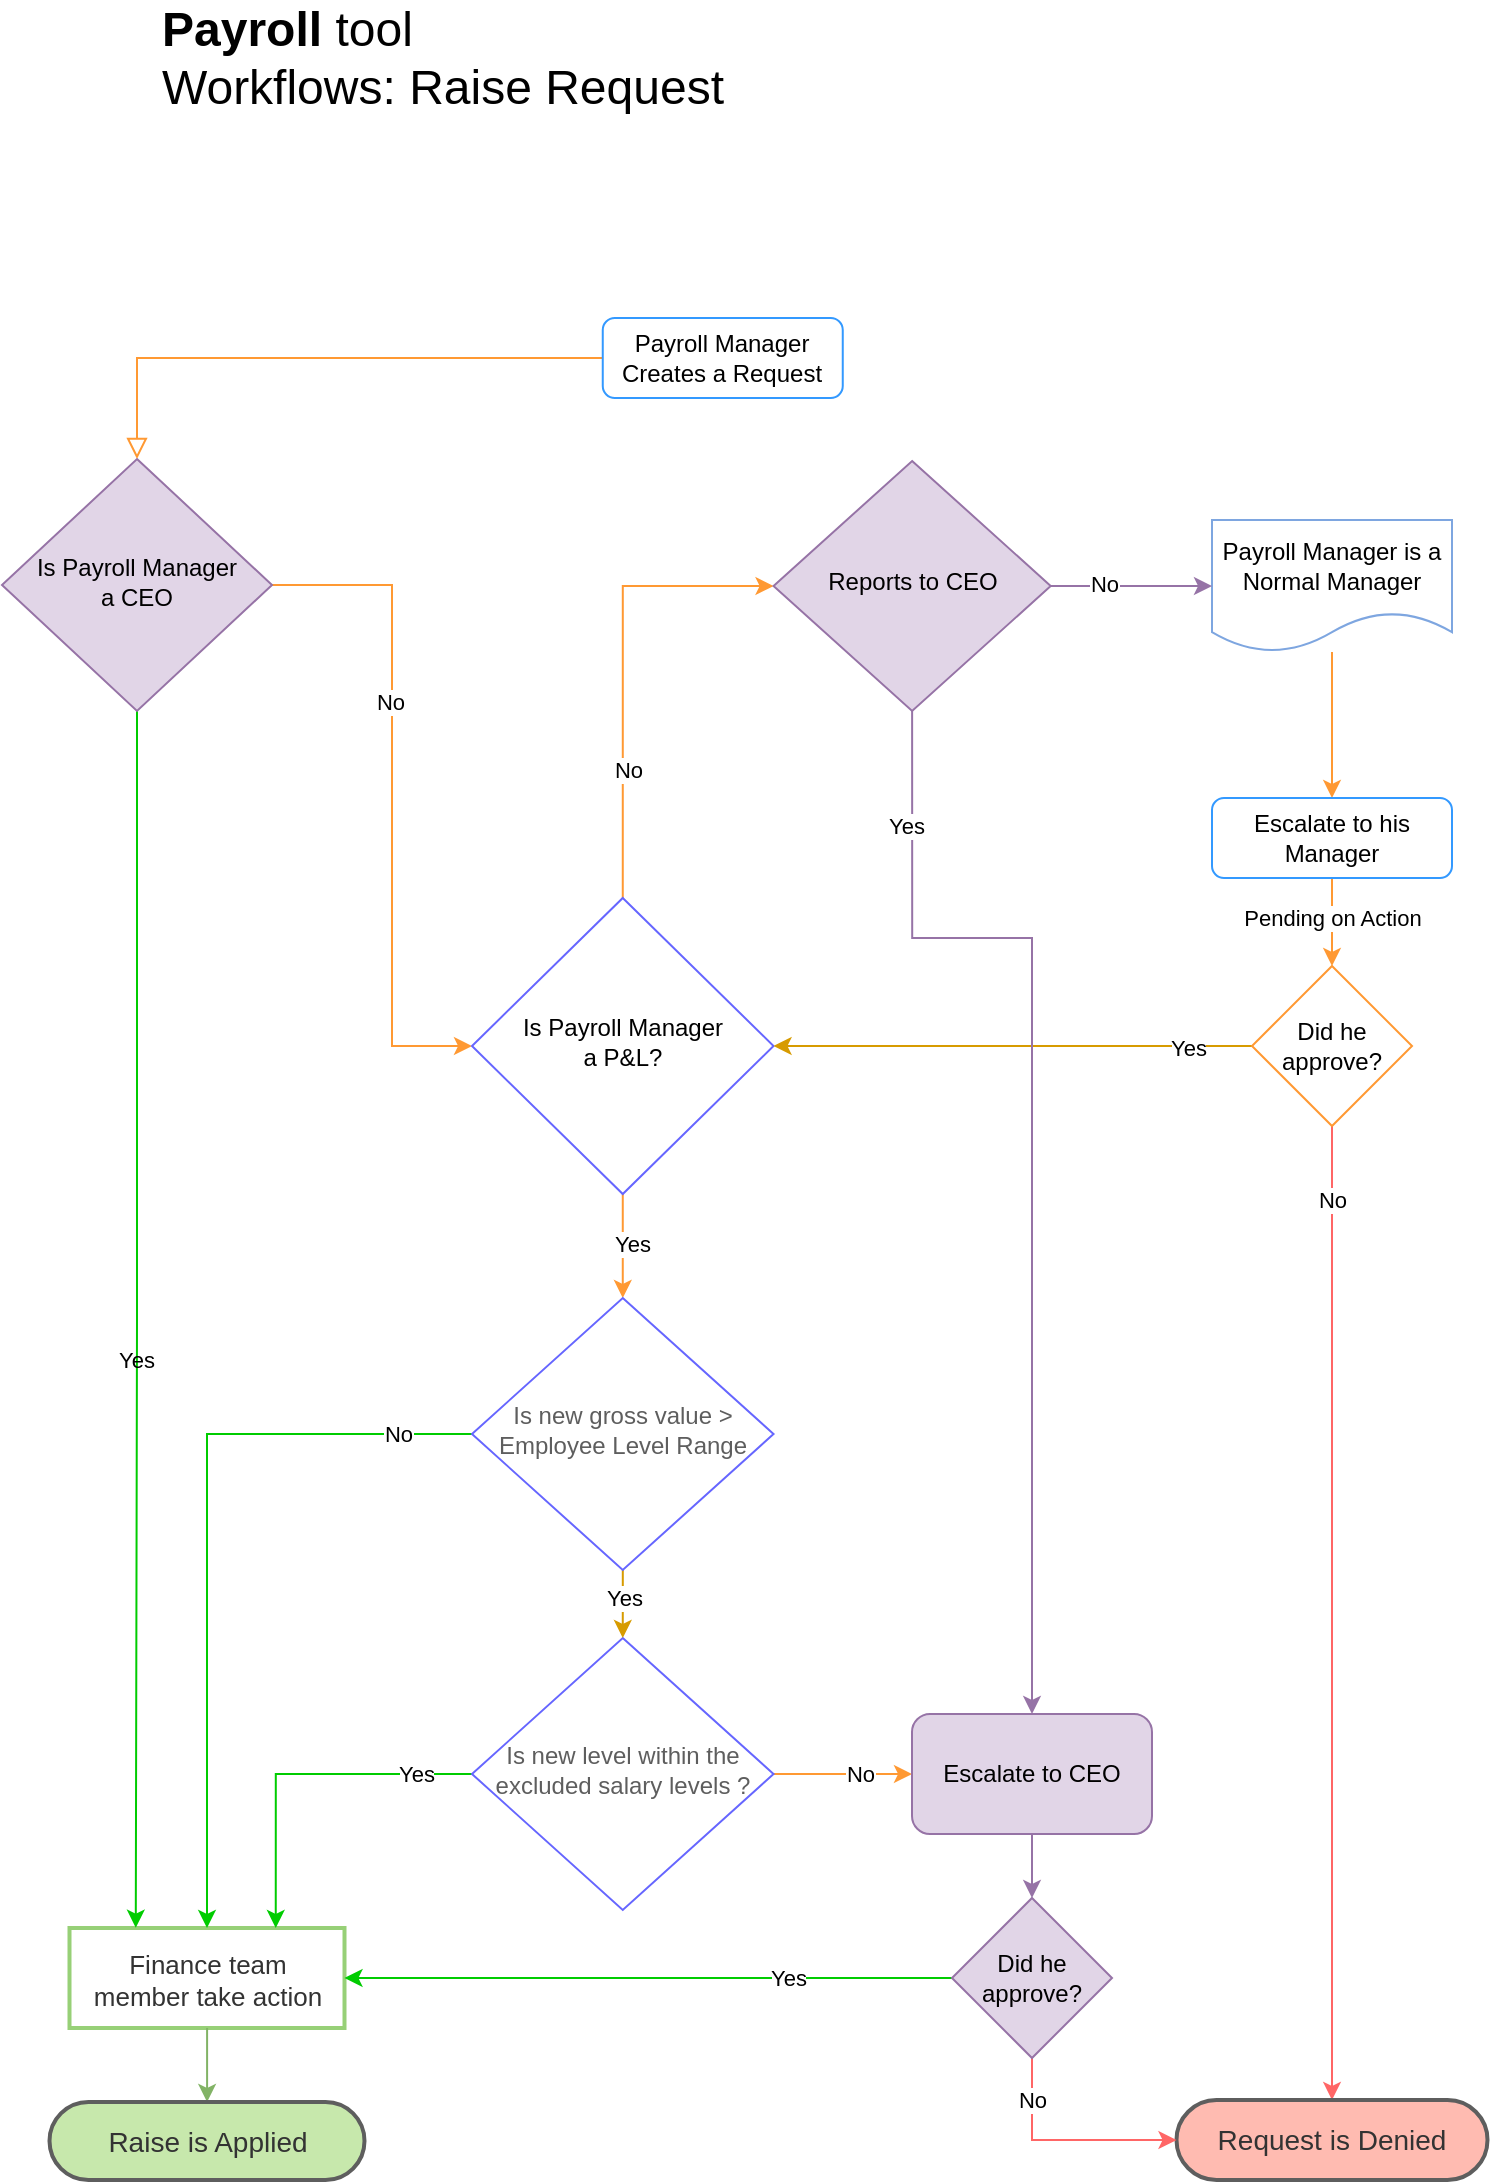 <mxfile version="14.1.8" type="device"><diagram id="C5RBs43oDa-KdzZeNtuy" name="Page-1"><mxGraphModel dx="1240" dy="540" grid="1" gridSize="10" guides="1" tooltips="1" connect="1" arrows="1" fold="1" page="1" pageScale="1" pageWidth="827" pageHeight="1169" background="none" math="0" shadow="0"><root><mxCell id="WIyWlLk6GJQsqaUBKTNV-0"/><mxCell id="WIyWlLk6GJQsqaUBKTNV-1" parent="WIyWlLk6GJQsqaUBKTNV-0"/><UserObject label="&lt;font style=&quot;font-size: 13px&quot;&gt;Finance team member take action&lt;/font&gt;" lucidchartObjectId="KdWalsSdiw4K" id="Q8JQTxx8B9CcguM59kPZ-0"><mxCell style="html=1;overflow=block;blockSpacing=1;whiteSpace=wrap;;whiteSpace=wrap;fontSize=14;fontColor=#333333;spacing=9;strokeColor=#97D077;strokeOpacity=100;rounded=1;absoluteArcSize=1;arcSize=0;strokeWidth=2;" parent="WIyWlLk6GJQsqaUBKTNV-1" vertex="1"><mxGeometry x="63.75" y="1015" width="137.5" height="50" as="geometry"/></mxCell></UserObject><mxCell id="WIyWlLk6GJQsqaUBKTNV-2" value="" style="rounded=0;html=1;jettySize=auto;orthogonalLoop=1;fontSize=11;endArrow=block;endFill=0;endSize=8;strokeWidth=1;shadow=0;labelBackgroundColor=none;edgeStyle=orthogonalEdgeStyle;entryX=0.5;entryY=0;entryDx=0;entryDy=0;strokeColor=#FF9933;" parent="WIyWlLk6GJQsqaUBKTNV-1" source="WIyWlLk6GJQsqaUBKTNV-3" target="WIyWlLk6GJQsqaUBKTNV-6" edge="1"><mxGeometry relative="1" as="geometry"/></mxCell><mxCell id="WIyWlLk6GJQsqaUBKTNV-3" value="Payroll Manager Creates a Request" style="rounded=1;whiteSpace=wrap;html=1;fontSize=12;glass=0;strokeWidth=1;shadow=0;strokeColor=#3399FF;" parent="WIyWlLk6GJQsqaUBKTNV-1" vertex="1"><mxGeometry x="330.38" y="210" width="120" height="40" as="geometry"/></mxCell><mxCell id="WIyWlLk6GJQsqaUBKTNV-4" value="Yes" style="rounded=0;html=1;jettySize=auto;orthogonalLoop=1;fontSize=11;endArrow=classic;endFill=1;strokeWidth=1;shadow=0;labelBackgroundColor=none;edgeStyle=orthogonalEdgeStyle;strokeColor=#00CC00;entryX=0.241;entryY=-0.003;entryDx=0;entryDy=0;entryPerimeter=0;" parent="WIyWlLk6GJQsqaUBKTNV-1" source="WIyWlLk6GJQsqaUBKTNV-6" target="Q8JQTxx8B9CcguM59kPZ-0" edge="1"><mxGeometry y="20" relative="1" as="geometry"><mxPoint as="offset"/><mxPoint x="92" y="990" as="targetPoint"/></mxGeometry></mxCell><mxCell id="Q8JQTxx8B9CcguM59kPZ-4" value="" style="edgeStyle=orthogonalEdgeStyle;rounded=0;orthogonalLoop=1;jettySize=auto;html=1;entryX=0;entryY=0.5;entryDx=0;entryDy=0;strokeColor=#FF9933;" parent="WIyWlLk6GJQsqaUBKTNV-1" source="WIyWlLk6GJQsqaUBKTNV-6" target="Q8JQTxx8B9CcguM59kPZ-3" edge="1"><mxGeometry relative="1" as="geometry"><Array as="points"><mxPoint x="225" y="344"/><mxPoint x="225" y="574"/></Array></mxGeometry></mxCell><mxCell id="Q8JQTxx8B9CcguM59kPZ-5" value="No" style="edgeLabel;html=1;align=center;verticalAlign=middle;resizable=0;points=[];" parent="Q8JQTxx8B9CcguM59kPZ-4" vertex="1" connectable="0"><mxGeometry x="-0.282" y="-1" relative="1" as="geometry"><mxPoint as="offset"/></mxGeometry></mxCell><mxCell id="WIyWlLk6GJQsqaUBKTNV-6" value="Is Payroll Manager &lt;br&gt;a CEO" style="rhombus;whiteSpace=wrap;html=1;shadow=0;fontFamily=Helvetica;fontSize=12;align=center;strokeWidth=1;spacing=6;spacingTop=-4;strokeColor=#9673a6;fillColor=#e1d5e7;" parent="WIyWlLk6GJQsqaUBKTNV-1" vertex="1"><mxGeometry x="30" y="280.5" width="135" height="126" as="geometry"/></mxCell><mxCell id="Q8JQTxx8B9CcguM59kPZ-2" value="" style="edgeStyle=orthogonalEdgeStyle;rounded=0;orthogonalLoop=1;jettySize=auto;html=1;fillColor=#d5e8d4;strokeColor=#82b366;" parent="WIyWlLk6GJQsqaUBKTNV-1" source="Q8JQTxx8B9CcguM59kPZ-0" target="Q8JQTxx8B9CcguM59kPZ-1" edge="1"><mxGeometry relative="1" as="geometry"/></mxCell><UserObject label="Raise is Applied" lucidchartObjectId="rJVaWQaTZlaL" id="Q8JQTxx8B9CcguM59kPZ-1"><mxCell style="html=1;overflow=block;blockSpacing=1;whiteSpace=wrap;rounded=1;arcSize=50;whiteSpace=wrap;fontSize=14;fontColor=#333333;spacing=4;strokeColor=#5e5e5e;strokeOpacity=100;fillOpacity=100;fillColor=#c7e8ac;strokeWidth=2;" parent="WIyWlLk6GJQsqaUBKTNV-1" vertex="1"><mxGeometry x="53.75" y="1102" width="157.5" height="39" as="geometry"/></mxCell></UserObject><mxCell id="Q8JQTxx8B9CcguM59kPZ-10" style="edgeStyle=orthogonalEdgeStyle;rounded=0;orthogonalLoop=1;jettySize=auto;html=1;entryX=0.5;entryY=0;entryDx=0;entryDy=0;strokeColor=#FF9933;" parent="WIyWlLk6GJQsqaUBKTNV-1" source="Q8JQTxx8B9CcguM59kPZ-3" target="ni9BzWUguYTfG-P5pSfv-0" edge="1"><mxGeometry relative="1" as="geometry"><mxPoint x="390.375" y="800" as="targetPoint"/></mxGeometry></mxCell><mxCell id="Q8JQTxx8B9CcguM59kPZ-11" value="Yes" style="edgeLabel;html=1;align=center;verticalAlign=middle;resizable=0;points=[];" parent="Q8JQTxx8B9CcguM59kPZ-10" vertex="1" connectable="0"><mxGeometry x="-0.062" y="2" relative="1" as="geometry"><mxPoint x="2" as="offset"/></mxGeometry></mxCell><mxCell id="Q8JQTxx8B9CcguM59kPZ-14" style="edgeStyle=orthogonalEdgeStyle;rounded=0;orthogonalLoop=1;jettySize=auto;html=1;exitX=0.5;exitY=0;exitDx=0;exitDy=0;strokeColor=#FF9933;entryX=0;entryY=0.5;entryDx=0;entryDy=0;" parent="WIyWlLk6GJQsqaUBKTNV-1" source="Q8JQTxx8B9CcguM59kPZ-3" target="7ogCFGKpF1llVzZn0ziL-0" edge="1"><mxGeometry relative="1" as="geometry"><mxPoint x="385" y="520" as="sourcePoint"/><Array as="points"><mxPoint x="390" y="344"/><mxPoint x="495" y="344"/></Array></mxGeometry></mxCell><mxCell id="Q8JQTxx8B9CcguM59kPZ-28" value="No" style="edgeLabel;html=1;align=center;verticalAlign=middle;resizable=0;points=[];" parent="Q8JQTxx8B9CcguM59kPZ-14" vertex="1" connectable="0"><mxGeometry x="-0.443" y="-2" relative="1" as="geometry"><mxPoint as="offset"/></mxGeometry></mxCell><mxCell id="Q8JQTxx8B9CcguM59kPZ-3" value="Is Payroll Manager &lt;br&gt;a P&amp;amp;L?" style="rhombus;whiteSpace=wrap;html=1;shadow=0;fontFamily=Helvetica;fontSize=12;align=center;strokeWidth=1;spacing=6;spacingTop=-4;strokeColor=#6666FF;" parent="WIyWlLk6GJQsqaUBKTNV-1" vertex="1"><mxGeometry x="265" y="500" width="150.77" height="148" as="geometry"/></mxCell><mxCell id="Q8JQTxx8B9CcguM59kPZ-16" style="edgeStyle=orthogonalEdgeStyle;rounded=0;orthogonalLoop=1;jettySize=auto;html=1;entryX=0.5;entryY=0;entryDx=0;entryDy=0;strokeColor=#FF9933;" parent="WIyWlLk6GJQsqaUBKTNV-1" source="Q8JQTxx8B9CcguM59kPZ-13" target="Q8JQTxx8B9CcguM59kPZ-15" edge="1"><mxGeometry relative="1" as="geometry"/></mxCell><mxCell id="Q8JQTxx8B9CcguM59kPZ-13" value="Payroll Manager is a Normal Manager" style="shape=document;whiteSpace=wrap;html=1;boundedLbl=1;strokeColor=#7EA6E0;" parent="WIyWlLk6GJQsqaUBKTNV-1" vertex="1"><mxGeometry x="635" y="311" width="120" height="66" as="geometry"/></mxCell><mxCell id="Q8JQTxx8B9CcguM59kPZ-18" style="edgeStyle=orthogonalEdgeStyle;rounded=0;orthogonalLoop=1;jettySize=auto;html=1;entryX=0.5;entryY=0;entryDx=0;entryDy=0;strokeColor=#FF9933;" parent="WIyWlLk6GJQsqaUBKTNV-1" source="Q8JQTxx8B9CcguM59kPZ-15" target="Q8JQTxx8B9CcguM59kPZ-17" edge="1"><mxGeometry relative="1" as="geometry"/></mxCell><mxCell id="Q8JQTxx8B9CcguM59kPZ-19" value="Pending on Action" style="edgeLabel;html=1;align=center;verticalAlign=middle;resizable=0;points=[];" parent="Q8JQTxx8B9CcguM59kPZ-18" vertex="1" connectable="0"><mxGeometry x="0.823" y="2" relative="1" as="geometry"><mxPoint x="-2" y="-20" as="offset"/></mxGeometry></mxCell><mxCell id="Q8JQTxx8B9CcguM59kPZ-15" value="Escalate to his Manager" style="rounded=1;whiteSpace=wrap;html=1;fontSize=12;glass=0;strokeWidth=1;shadow=0;strokeColor=#3399FF;" parent="WIyWlLk6GJQsqaUBKTNV-1" vertex="1"><mxGeometry x="635" y="450" width="120" height="40" as="geometry"/></mxCell><mxCell id="Q8JQTxx8B9CcguM59kPZ-21" style="edgeStyle=orthogonalEdgeStyle;rounded=0;orthogonalLoop=1;jettySize=auto;html=1;entryX=0.5;entryY=0;entryDx=0;entryDy=0;strokeColor=#FF6666;" parent="WIyWlLk6GJQsqaUBKTNV-1" source="Q8JQTxx8B9CcguM59kPZ-17" target="Q8JQTxx8B9CcguM59kPZ-20" edge="1"><mxGeometry relative="1" as="geometry"/></mxCell><mxCell id="Q8JQTxx8B9CcguM59kPZ-22" value="No" style="edgeLabel;html=1;align=center;verticalAlign=middle;resizable=0;points=[];" parent="Q8JQTxx8B9CcguM59kPZ-21" vertex="1" connectable="0"><mxGeometry x="-0.849" relative="1" as="geometry"><mxPoint as="offset"/></mxGeometry></mxCell><mxCell id="7ogCFGKpF1llVzZn0ziL-8" style="edgeStyle=orthogonalEdgeStyle;rounded=0;orthogonalLoop=1;jettySize=auto;html=1;exitX=0;exitY=0.5;exitDx=0;exitDy=0;entryX=1;entryY=0.5;entryDx=0;entryDy=0;strokeColor=#d79b00;fillColor=#ffe6cc;" parent="WIyWlLk6GJQsqaUBKTNV-1" source="Q8JQTxx8B9CcguM59kPZ-17" target="Q8JQTxx8B9CcguM59kPZ-3" edge="1"><mxGeometry relative="1" as="geometry"/></mxCell><mxCell id="7ogCFGKpF1llVzZn0ziL-9" value="Yes" style="edgeLabel;html=1;align=center;verticalAlign=middle;resizable=0;points=[];" parent="7ogCFGKpF1llVzZn0ziL-8" vertex="1" connectable="0"><mxGeometry x="-0.73" y="1" relative="1" as="geometry"><mxPoint as="offset"/></mxGeometry></mxCell><mxCell id="Q8JQTxx8B9CcguM59kPZ-17" value="Did he approve?" style="rhombus;whiteSpace=wrap;html=1;strokeColor=#FF9933;" parent="WIyWlLk6GJQsqaUBKTNV-1" vertex="1"><mxGeometry x="655" y="534" width="80" height="80" as="geometry"/></mxCell><UserObject label="Request is Denied" lucidchartObjectId="mKVaoxjv1l-B" id="Q8JQTxx8B9CcguM59kPZ-20"><mxCell style="html=1;overflow=block;blockSpacing=1;whiteSpace=wrap;rounded=1;arcSize=50;whiteSpace=wrap;fontSize=14;fontColor=#333333;spacing=4;strokeColor=#5e5e5e;strokeOpacity=100;fillOpacity=100;fillColor=#ffbbb1;strokeWidth=2;" parent="WIyWlLk6GJQsqaUBKTNV-1" vertex="1"><mxGeometry x="617.25" y="1101" width="155.5" height="40" as="geometry"/></mxCell></UserObject><mxCell id="Q8JQTxx8B9CcguM59kPZ-32" style="edgeStyle=orthogonalEdgeStyle;rounded=0;orthogonalLoop=1;jettySize=auto;html=1;strokeColor=#00CC00;entryX=0.75;entryY=0;entryDx=0;entryDy=0;" parent="WIyWlLk6GJQsqaUBKTNV-1" source="Q8JQTxx8B9CcguM59kPZ-29" target="Q8JQTxx8B9CcguM59kPZ-0" edge="1"><mxGeometry relative="1" as="geometry"><mxPoint x="160" y="1000" as="targetPoint"/></mxGeometry></mxCell><mxCell id="Q8JQTxx8B9CcguM59kPZ-37" value="Yes" style="edgeLabel;html=1;align=center;verticalAlign=middle;resizable=0;points=[];" parent="Q8JQTxx8B9CcguM59kPZ-32" vertex="1" connectable="0"><mxGeometry x="-0.68" relative="1" as="geometry"><mxPoint as="offset"/></mxGeometry></mxCell><mxCell id="Q8JQTxx8B9CcguM59kPZ-38" style="edgeStyle=orthogonalEdgeStyle;rounded=0;orthogonalLoop=1;jettySize=auto;html=1;entryX=0;entryY=0.5;entryDx=0;entryDy=0;strokeColor=#FF9933;" parent="WIyWlLk6GJQsqaUBKTNV-1" source="Q8JQTxx8B9CcguM59kPZ-29" target="Q8JQTxx8B9CcguM59kPZ-36" edge="1"><mxGeometry relative="1" as="geometry"/></mxCell><mxCell id="Q8JQTxx8B9CcguM59kPZ-39" value="No" style="edgeLabel;html=1;align=center;verticalAlign=middle;resizable=0;points=[];" parent="Q8JQTxx8B9CcguM59kPZ-38" vertex="1" connectable="0"><mxGeometry x="0.247" y="-5" relative="1" as="geometry"><mxPoint y="-5" as="offset"/></mxGeometry></mxCell><mxCell id="Q8JQTxx8B9CcguM59kPZ-29" value="&lt;span data-lucid-type=&quot;application/vnd.lucid.text&quot; data-lucid-content=&quot;{&amp;#34;t&amp;#34;:&amp;#34;Is it within the excluded salary levels ?&amp;#34;,&amp;#34;m&amp;#34;:[{&amp;#34;s&amp;#34;:0,&amp;#34;n&amp;#34;:&amp;#34;c&amp;#34;,&amp;#34;v&amp;#34;:&amp;#34;#5e5e5eff&amp;#34;,&amp;#34;e&amp;#34;:41},{&amp;#34;s&amp;#34;:0,&amp;#34;n&amp;#34;:&amp;#34;s&amp;#34;,&amp;#34;v&amp;#34;:22.222,&amp;#34;e&amp;#34;:41}]}&quot;&gt;&lt;span style=&quot;color: rgb(94 , 94 , 94)&quot;&gt;&lt;font style=&quot;font-size: 12px&quot;&gt;Is new level within the excluded salary levels ?&lt;/font&gt;&lt;/span&gt;&lt;/span&gt;" style="rhombus;whiteSpace=wrap;html=1;shadow=0;fontFamily=Helvetica;fontSize=12;align=center;strokeWidth=1;spacing=6;spacingTop=-4;strokeColor=#6666FF;" parent="WIyWlLk6GJQsqaUBKTNV-1" vertex="1"><mxGeometry x="265" y="870" width="150.77" height="136" as="geometry"/></mxCell><mxCell id="Q8JQTxx8B9CcguM59kPZ-41" style="edgeStyle=orthogonalEdgeStyle;rounded=0;orthogonalLoop=1;jettySize=auto;html=1;entryX=0.5;entryY=0;entryDx=0;entryDy=0;strokeColor=#9673a6;fillColor=#e1d5e7;" parent="WIyWlLk6GJQsqaUBKTNV-1" source="Q8JQTxx8B9CcguM59kPZ-36" target="Q8JQTxx8B9CcguM59kPZ-40" edge="1"><mxGeometry relative="1" as="geometry"/></mxCell><mxCell id="Q8JQTxx8B9CcguM59kPZ-36" value="Escalate to CEO" style="rounded=1;whiteSpace=wrap;html=1;strokeColor=#9673a6;fillColor=#e1d5e7;" parent="WIyWlLk6GJQsqaUBKTNV-1" vertex="1"><mxGeometry x="485.0" y="908" width="120" height="60" as="geometry"/></mxCell><mxCell id="Q8JQTxx8B9CcguM59kPZ-42" style="edgeStyle=orthogonalEdgeStyle;rounded=0;orthogonalLoop=1;jettySize=auto;html=1;entryX=1;entryY=0.5;entryDx=0;entryDy=0;strokeColor=#00CC00;exitX=0;exitY=0.5;exitDx=0;exitDy=0;" parent="WIyWlLk6GJQsqaUBKTNV-1" source="Q8JQTxx8B9CcguM59kPZ-40" target="Q8JQTxx8B9CcguM59kPZ-0" edge="1"><mxGeometry relative="1" as="geometry"><Array as="points"><mxPoint x="480" y="1040"/><mxPoint x="480" y="1040"/></Array><mxPoint x="505" y="1015" as="sourcePoint"/></mxGeometry></mxCell><mxCell id="Q8JQTxx8B9CcguM59kPZ-43" value="Yes" style="edgeLabel;html=1;align=center;verticalAlign=middle;resizable=0;points=[];" parent="Q8JQTxx8B9CcguM59kPZ-42" vertex="1" connectable="0"><mxGeometry x="-0.8" y="-3" relative="1" as="geometry"><mxPoint x="-52" y="3" as="offset"/></mxGeometry></mxCell><mxCell id="Q8JQTxx8B9CcguM59kPZ-44" style="edgeStyle=orthogonalEdgeStyle;rounded=0;orthogonalLoop=1;jettySize=auto;html=1;entryX=0;entryY=0.5;entryDx=0;entryDy=0;exitX=0.5;exitY=1;exitDx=0;exitDy=0;strokeColor=#FF6666;" parent="WIyWlLk6GJQsqaUBKTNV-1" source="Q8JQTxx8B9CcguM59kPZ-40" target="Q8JQTxx8B9CcguM59kPZ-20" edge="1"><mxGeometry relative="1" as="geometry"/></mxCell><mxCell id="Q8JQTxx8B9CcguM59kPZ-45" value="No" style="edgeLabel;html=1;align=center;verticalAlign=middle;resizable=0;points=[];" parent="Q8JQTxx8B9CcguM59kPZ-44" vertex="1" connectable="0"><mxGeometry x="-0.444" y="2" relative="1" as="geometry"><mxPoint x="-2.0" y="-10.4" as="offset"/></mxGeometry></mxCell><mxCell id="Q8JQTxx8B9CcguM59kPZ-40" value="Did he approve?" style="rhombus;whiteSpace=wrap;html=1;strokeColor=#9673a6;fillColor=#e1d5e7;" parent="WIyWlLk6GJQsqaUBKTNV-1" vertex="1"><mxGeometry x="505" y="1000" width="80" height="80" as="geometry"/></mxCell><mxCell id="Q8JQTxx8B9CcguM59kPZ-55" value="&lt;div style=&quot;text-align: left&quot;&gt;&lt;font style=&quot;font-size: 24px&quot;&gt;&lt;b&gt;Payroll &lt;/b&gt;tool&lt;/font&gt;&lt;/div&gt;&lt;font style=&quot;font-size: 24px&quot;&gt;&lt;div style=&quot;text-align: left&quot;&gt;&lt;span&gt;Workflows: Raise Request&lt;/span&gt;&lt;/div&gt;&lt;/font&gt;" style="text;html=1;align=center;verticalAlign=middle;resizable=0;points=[];autosize=1;" parent="WIyWlLk6GJQsqaUBKTNV-1" vertex="1"><mxGeometry x="100" y="60" width="300" height="40" as="geometry"/></mxCell><mxCell id="7ogCFGKpF1llVzZn0ziL-4" style="edgeStyle=orthogonalEdgeStyle;rounded=0;orthogonalLoop=1;jettySize=auto;html=1;entryX=0.5;entryY=0;entryDx=0;entryDy=0;exitX=0.5;exitY=1;exitDx=0;exitDy=0;fillColor=#e1d5e7;strokeColor=#9673a6;" parent="WIyWlLk6GJQsqaUBKTNV-1" source="7ogCFGKpF1llVzZn0ziL-0" target="Q8JQTxx8B9CcguM59kPZ-36" edge="1"><mxGeometry relative="1" as="geometry"><mxPoint x="415.0" y="406.5" as="sourcePoint"/><Array as="points"><mxPoint x="485" y="520"/><mxPoint x="545" y="520"/></Array></mxGeometry></mxCell><mxCell id="7ogCFGKpF1llVzZn0ziL-5" value="Yes" style="edgeLabel;html=1;align=center;verticalAlign=middle;resizable=0;points=[];" parent="7ogCFGKpF1llVzZn0ziL-4" vertex="1" connectable="0"><mxGeometry x="-0.796" y="-3" relative="1" as="geometry"><mxPoint as="offset"/></mxGeometry></mxCell><mxCell id="7ogCFGKpF1llVzZn0ziL-6" style="edgeStyle=orthogonalEdgeStyle;rounded=0;orthogonalLoop=1;jettySize=auto;html=1;entryX=0;entryY=0.5;entryDx=0;entryDy=0;fillColor=#e1d5e7;strokeColor=#9673a6;" parent="WIyWlLk6GJQsqaUBKTNV-1" source="7ogCFGKpF1llVzZn0ziL-0" target="Q8JQTxx8B9CcguM59kPZ-13" edge="1"><mxGeometry relative="1" as="geometry"/></mxCell><mxCell id="7ogCFGKpF1llVzZn0ziL-7" value="No" style="edgeLabel;html=1;align=center;verticalAlign=middle;resizable=0;points=[];" parent="7ogCFGKpF1llVzZn0ziL-6" vertex="1" connectable="0"><mxGeometry x="-0.355" y="1" relative="1" as="geometry"><mxPoint as="offset"/></mxGeometry></mxCell><mxCell id="7ogCFGKpF1llVzZn0ziL-0" value="Reports to CEO" style="rhombus;whiteSpace=wrap;html=1;shadow=0;fontFamily=Helvetica;fontSize=12;align=center;strokeWidth=1;spacing=6;spacingTop=-4;strokeColor=#9673a6;fillColor=#e1d5e7;" parent="WIyWlLk6GJQsqaUBKTNV-1" vertex="1"><mxGeometry x="415.77" y="281.5" width="138.58" height="125" as="geometry"/></mxCell><mxCell id="ni9BzWUguYTfG-P5pSfv-1" style="edgeStyle=orthogonalEdgeStyle;rounded=0;orthogonalLoop=1;jettySize=auto;html=1;entryX=0.5;entryY=0;entryDx=0;entryDy=0;fillColor=#ffe6cc;strokeColor=#d79b00;" parent="WIyWlLk6GJQsqaUBKTNV-1" source="ni9BzWUguYTfG-P5pSfv-0" target="Q8JQTxx8B9CcguM59kPZ-29" edge="1"><mxGeometry relative="1" as="geometry"/></mxCell><mxCell id="ni9BzWUguYTfG-P5pSfv-2" value="Yes" style="edgeLabel;html=1;align=center;verticalAlign=middle;resizable=0;points=[];" parent="ni9BzWUguYTfG-P5pSfv-1" vertex="1" connectable="0"><mxGeometry x="-0.682" relative="1" as="geometry"><mxPoint x="-0.01" y="6.66" as="offset"/></mxGeometry></mxCell><mxCell id="ni9BzWUguYTfG-P5pSfv-3" style="edgeStyle=orthogonalEdgeStyle;rounded=0;orthogonalLoop=1;jettySize=auto;html=1;strokeColor=#00CC00;entryX=0.5;entryY=0;entryDx=0;entryDy=0;" parent="WIyWlLk6GJQsqaUBKTNV-1" source="ni9BzWUguYTfG-P5pSfv-0" target="Q8JQTxx8B9CcguM59kPZ-0" edge="1"><mxGeometry relative="1" as="geometry"><mxPoint x="133" y="1000" as="targetPoint"/></mxGeometry></mxCell><mxCell id="ni9BzWUguYTfG-P5pSfv-4" value="No" style="edgeLabel;html=1;align=center;verticalAlign=middle;resizable=0;points=[];" parent="ni9BzWUguYTfG-P5pSfv-3" vertex="1" connectable="0"><mxGeometry x="-0.803" relative="1" as="geometry"><mxPoint as="offset"/></mxGeometry></mxCell><mxCell id="ni9BzWUguYTfG-P5pSfv-0" value="&lt;span style=&quot;color: rgb(94 , 94 , 94)&quot;&gt;Is new gross value &amp;gt; Employee Level Range&lt;/span&gt;" style="rhombus;whiteSpace=wrap;html=1;shadow=0;fontFamily=Helvetica;fontSize=12;align=center;strokeWidth=1;spacing=6;spacingTop=-4;strokeColor=#6666FF;" parent="WIyWlLk6GJQsqaUBKTNV-1" vertex="1"><mxGeometry x="265" y="700" width="150.77" height="136" as="geometry"/></mxCell></root></mxGraphModel></diagram></mxfile>
